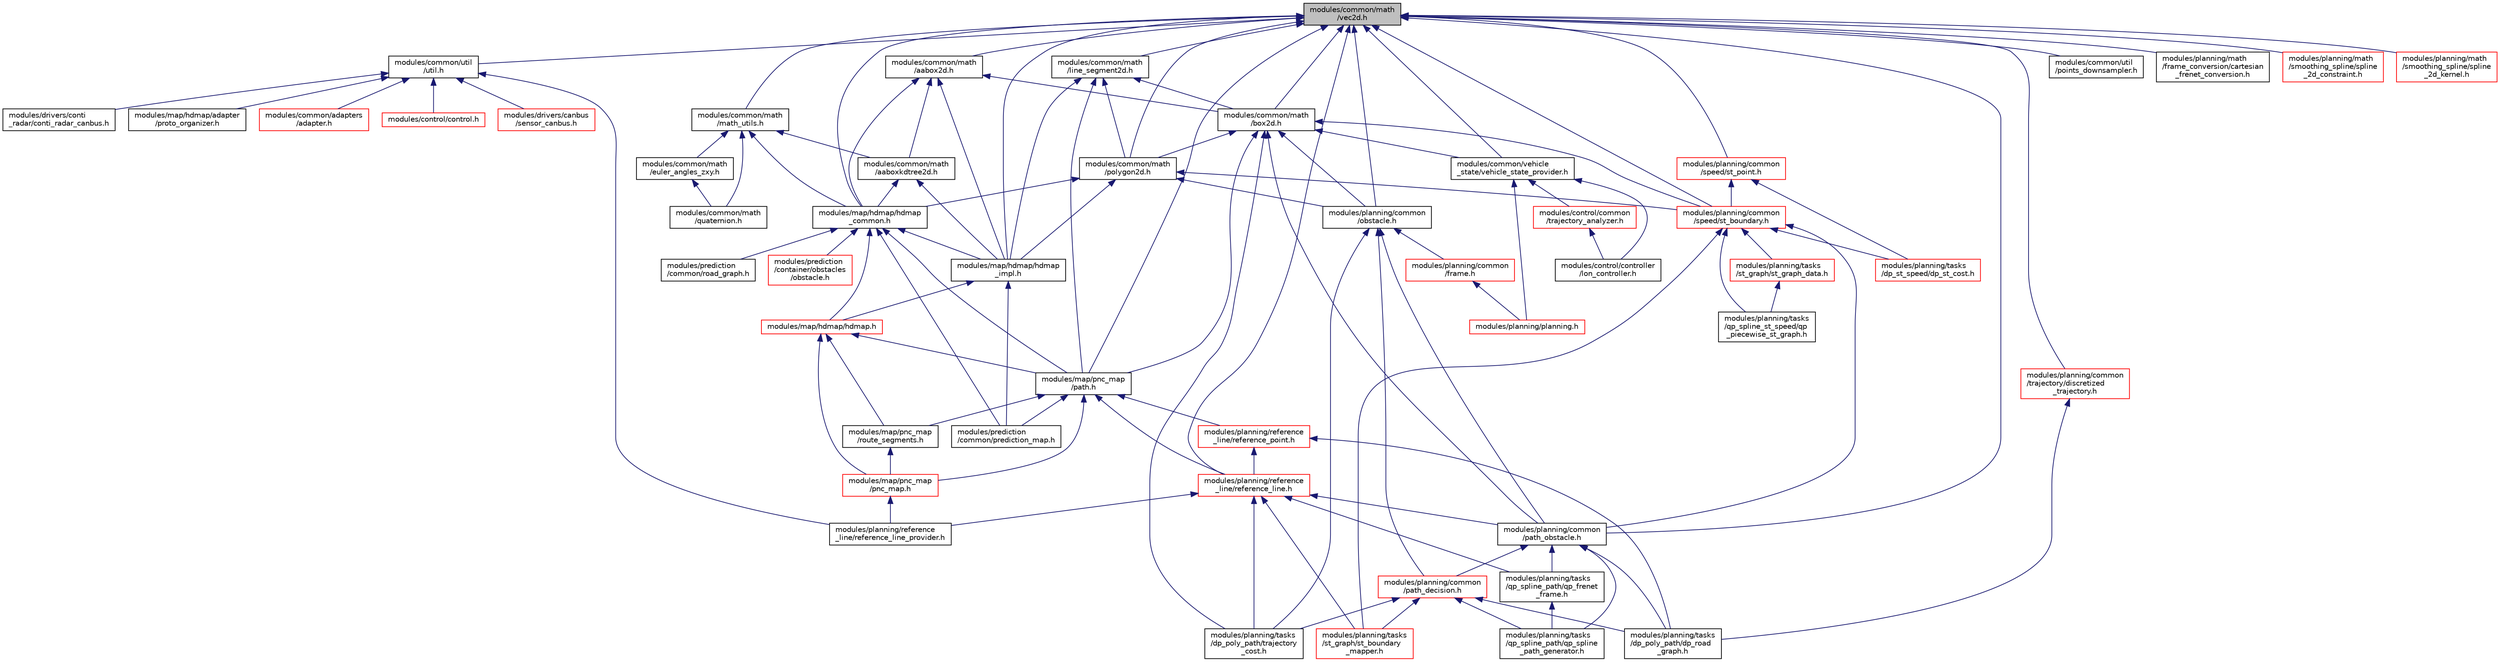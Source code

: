 digraph "modules/common/math/vec2d.h"
{
  edge [fontname="Helvetica",fontsize="10",labelfontname="Helvetica",labelfontsize="10"];
  node [fontname="Helvetica",fontsize="10",shape=record];
  Node1 [label="modules/common/math\l/vec2d.h",height=0.2,width=0.4,color="black", fillcolor="grey75", style="filled" fontcolor="black"];
  Node1 -> Node2 [dir="back",color="midnightblue",fontsize="10",style="solid",fontname="Helvetica"];
  Node2 [label="modules/common/util\l/util.h",height=0.2,width=0.4,color="black", fillcolor="white", style="filled",URL="$common_2util_2util_8h.html",tooltip="Some util functions. "];
  Node2 -> Node3 [dir="back",color="midnightblue",fontsize="10",style="solid",fontname="Helvetica"];
  Node3 [label="modules/common/adapters\l/adapter.h",height=0.2,width=0.4,color="red", fillcolor="white", style="filled",URL="$adapter_8h.html"];
  Node2 -> Node4 [dir="back",color="midnightblue",fontsize="10",style="solid",fontname="Helvetica"];
  Node4 [label="modules/control/control.h",height=0.2,width=0.4,color="red", fillcolor="white", style="filled",URL="$control_8h.html"];
  Node2 -> Node5 [dir="back",color="midnightblue",fontsize="10",style="solid",fontname="Helvetica"];
  Node5 [label="modules/drivers/canbus\l/sensor_canbus.h",height=0.2,width=0.4,color="red", fillcolor="white", style="filled",URL="$sensor__canbus_8h.html"];
  Node2 -> Node6 [dir="back",color="midnightblue",fontsize="10",style="solid",fontname="Helvetica"];
  Node6 [label="modules/drivers/conti\l_radar/conti_radar_canbus.h",height=0.2,width=0.4,color="black", fillcolor="white", style="filled",URL="$conti__radar__canbus_8h.html"];
  Node2 -> Node7 [dir="back",color="midnightblue",fontsize="10",style="solid",fontname="Helvetica"];
  Node7 [label="modules/map/hdmap/adapter\l/proto_organizer.h",height=0.2,width=0.4,color="black", fillcolor="white", style="filled",URL="$proto__organizer_8h.html"];
  Node2 -> Node8 [dir="back",color="midnightblue",fontsize="10",style="solid",fontname="Helvetica"];
  Node8 [label="modules/planning/reference\l_line/reference_line_provider.h",height=0.2,width=0.4,color="black", fillcolor="white", style="filled",URL="$reference__line__provider_8h.html",tooltip="Declaration of the class ReferenceLineProvider. "];
  Node1 -> Node9 [dir="back",color="midnightblue",fontsize="10",style="solid",fontname="Helvetica"];
  Node9 [label="modules/common/math\l/aabox2d.h",height=0.2,width=0.4,color="black", fillcolor="white", style="filled",URL="$aabox2d_8h.html",tooltip="Defines the AABox2d class. "];
  Node9 -> Node10 [dir="back",color="midnightblue",fontsize="10",style="solid",fontname="Helvetica"];
  Node10 [label="modules/common/math\l/aaboxkdtree2d.h",height=0.2,width=0.4,color="black", fillcolor="white", style="filled",URL="$aaboxkdtree2d_8h.html",tooltip="Defines the templated AABoxKDTree2dNode class. "];
  Node10 -> Node11 [dir="back",color="midnightblue",fontsize="10",style="solid",fontname="Helvetica"];
  Node11 [label="modules/map/hdmap/hdmap\l_common.h",height=0.2,width=0.4,color="black", fillcolor="white", style="filled",URL="$hdmap__common_8h.html"];
  Node11 -> Node12 [dir="back",color="midnightblue",fontsize="10",style="solid",fontname="Helvetica"];
  Node12 [label="modules/map/hdmap/hdmap.h",height=0.2,width=0.4,color="red", fillcolor="white", style="filled",URL="$hdmap_8h.html"];
  Node12 -> Node13 [dir="back",color="midnightblue",fontsize="10",style="solid",fontname="Helvetica"];
  Node13 [label="modules/map/pnc_map\l/pnc_map.h",height=0.2,width=0.4,color="red", fillcolor="white", style="filled",URL="$pnc__map_8h.html"];
  Node13 -> Node8 [dir="back",color="midnightblue",fontsize="10",style="solid",fontname="Helvetica"];
  Node12 -> Node14 [dir="back",color="midnightblue",fontsize="10",style="solid",fontname="Helvetica"];
  Node14 [label="modules/map/pnc_map\l/path.h",height=0.2,width=0.4,color="black", fillcolor="white", style="filled",URL="$path_8h.html"];
  Node14 -> Node13 [dir="back",color="midnightblue",fontsize="10",style="solid",fontname="Helvetica"];
  Node14 -> Node15 [dir="back",color="midnightblue",fontsize="10",style="solid",fontname="Helvetica"];
  Node15 [label="modules/map/pnc_map\l/route_segments.h",height=0.2,width=0.4,color="black", fillcolor="white", style="filled",URL="$route__segments_8h.html"];
  Node15 -> Node13 [dir="back",color="midnightblue",fontsize="10",style="solid",fontname="Helvetica"];
  Node14 -> Node16 [dir="back",color="midnightblue",fontsize="10",style="solid",fontname="Helvetica"];
  Node16 [label="modules/planning/reference\l_line/reference_line.h",height=0.2,width=0.4,color="red", fillcolor="white", style="filled",URL="$reference__line_8h.html"];
  Node16 -> Node17 [dir="back",color="midnightblue",fontsize="10",style="solid",fontname="Helvetica"];
  Node17 [label="modules/planning/common\l/path_obstacle.h",height=0.2,width=0.4,color="black", fillcolor="white", style="filled",URL="$path__obstacle_8h.html"];
  Node17 -> Node18 [dir="back",color="midnightblue",fontsize="10",style="solid",fontname="Helvetica"];
  Node18 [label="modules/planning/common\l/path_decision.h",height=0.2,width=0.4,color="red", fillcolor="white", style="filled",URL="$path__decision_8h.html"];
  Node18 -> Node19 [dir="back",color="midnightblue",fontsize="10",style="solid",fontname="Helvetica"];
  Node19 [label="modules/planning/tasks\l/dp_poly_path/dp_road\l_graph.h",height=0.2,width=0.4,color="black", fillcolor="white", style="filled",URL="$dp__road__graph_8h.html"];
  Node18 -> Node20 [dir="back",color="midnightblue",fontsize="10",style="solid",fontname="Helvetica"];
  Node20 [label="modules/planning/tasks\l/dp_poly_path/trajectory\l_cost.h",height=0.2,width=0.4,color="black", fillcolor="white", style="filled",URL="$trajectory__cost_8h.html"];
  Node18 -> Node21 [dir="back",color="midnightblue",fontsize="10",style="solid",fontname="Helvetica"];
  Node21 [label="modules/planning/tasks\l/st_graph/st_boundary\l_mapper.h",height=0.2,width=0.4,color="red", fillcolor="white", style="filled",URL="$st__boundary__mapper_8h.html"];
  Node18 -> Node22 [dir="back",color="midnightblue",fontsize="10",style="solid",fontname="Helvetica"];
  Node22 [label="modules/planning/tasks\l/qp_spline_path/qp_spline\l_path_generator.h",height=0.2,width=0.4,color="black", fillcolor="white", style="filled",URL="$qp__spline__path__generator_8h.html"];
  Node17 -> Node19 [dir="back",color="midnightblue",fontsize="10",style="solid",fontname="Helvetica"];
  Node17 -> Node23 [dir="back",color="midnightblue",fontsize="10",style="solid",fontname="Helvetica"];
  Node23 [label="modules/planning/tasks\l/qp_spline_path/qp_frenet\l_frame.h",height=0.2,width=0.4,color="black", fillcolor="white", style="filled",URL="$qp__frenet__frame_8h.html",tooltip=": natural coordinate system "];
  Node23 -> Node22 [dir="back",color="midnightblue",fontsize="10",style="solid",fontname="Helvetica"];
  Node17 -> Node22 [dir="back",color="midnightblue",fontsize="10",style="solid",fontname="Helvetica"];
  Node16 -> Node8 [dir="back",color="midnightblue",fontsize="10",style="solid",fontname="Helvetica"];
  Node16 -> Node20 [dir="back",color="midnightblue",fontsize="10",style="solid",fontname="Helvetica"];
  Node16 -> Node21 [dir="back",color="midnightblue",fontsize="10",style="solid",fontname="Helvetica"];
  Node16 -> Node23 [dir="back",color="midnightblue",fontsize="10",style="solid",fontname="Helvetica"];
  Node14 -> Node24 [dir="back",color="midnightblue",fontsize="10",style="solid",fontname="Helvetica"];
  Node24 [label="modules/planning/reference\l_line/reference_point.h",height=0.2,width=0.4,color="red", fillcolor="white", style="filled",URL="$reference__point_8h.html"];
  Node24 -> Node16 [dir="back",color="midnightblue",fontsize="10",style="solid",fontname="Helvetica"];
  Node24 -> Node19 [dir="back",color="midnightblue",fontsize="10",style="solid",fontname="Helvetica"];
  Node14 -> Node25 [dir="back",color="midnightblue",fontsize="10",style="solid",fontname="Helvetica"];
  Node25 [label="modules/prediction\l/common/prediction_map.h",height=0.2,width=0.4,color="black", fillcolor="white", style="filled",URL="$prediction__map_8h.html"];
  Node12 -> Node15 [dir="back",color="midnightblue",fontsize="10",style="solid",fontname="Helvetica"];
  Node11 -> Node26 [dir="back",color="midnightblue",fontsize="10",style="solid",fontname="Helvetica"];
  Node26 [label="modules/map/hdmap/hdmap\l_impl.h",height=0.2,width=0.4,color="black", fillcolor="white", style="filled",URL="$hdmap__impl_8h.html"];
  Node26 -> Node12 [dir="back",color="midnightblue",fontsize="10",style="solid",fontname="Helvetica"];
  Node26 -> Node25 [dir="back",color="midnightblue",fontsize="10",style="solid",fontname="Helvetica"];
  Node11 -> Node14 [dir="back",color="midnightblue",fontsize="10",style="solid",fontname="Helvetica"];
  Node11 -> Node25 [dir="back",color="midnightblue",fontsize="10",style="solid",fontname="Helvetica"];
  Node11 -> Node27 [dir="back",color="midnightblue",fontsize="10",style="solid",fontname="Helvetica"];
  Node27 [label="modules/prediction\l/common/road_graph.h",height=0.2,width=0.4,color="black", fillcolor="white", style="filled",URL="$road__graph_8h.html"];
  Node11 -> Node28 [dir="back",color="midnightblue",fontsize="10",style="solid",fontname="Helvetica"];
  Node28 [label="modules/prediction\l/container/obstacles\l/obstacle.h",height=0.2,width=0.4,color="red", fillcolor="white", style="filled",URL="$prediction_2container_2obstacles_2obstacle_8h.html",tooltip="Obstacle. "];
  Node10 -> Node26 [dir="back",color="midnightblue",fontsize="10",style="solid",fontname="Helvetica"];
  Node9 -> Node29 [dir="back",color="midnightblue",fontsize="10",style="solid",fontname="Helvetica"];
  Node29 [label="modules/common/math\l/box2d.h",height=0.2,width=0.4,color="black", fillcolor="white", style="filled",URL="$box2d_8h.html",tooltip="The class of Box2d. Here, the x/y axes are respectively Forward/Left, as opposed to what happens in e..."];
  Node29 -> Node30 [dir="back",color="midnightblue",fontsize="10",style="solid",fontname="Helvetica"];
  Node30 [label="modules/common/math\l/polygon2d.h",height=0.2,width=0.4,color="black", fillcolor="white", style="filled",URL="$polygon2d_8h.html",tooltip="Define the Polygon2d class. "];
  Node30 -> Node11 [dir="back",color="midnightblue",fontsize="10",style="solid",fontname="Helvetica"];
  Node30 -> Node26 [dir="back",color="midnightblue",fontsize="10",style="solid",fontname="Helvetica"];
  Node30 -> Node31 [dir="back",color="midnightblue",fontsize="10",style="solid",fontname="Helvetica"];
  Node31 [label="modules/planning/common\l/obstacle.h",height=0.2,width=0.4,color="black", fillcolor="white", style="filled",URL="$planning_2common_2obstacle_8h.html"];
  Node31 -> Node18 [dir="back",color="midnightblue",fontsize="10",style="solid",fontname="Helvetica"];
  Node31 -> Node17 [dir="back",color="midnightblue",fontsize="10",style="solid",fontname="Helvetica"];
  Node31 -> Node32 [dir="back",color="midnightblue",fontsize="10",style="solid",fontname="Helvetica"];
  Node32 [label="modules/planning/common\l/frame.h",height=0.2,width=0.4,color="red", fillcolor="white", style="filled",URL="$frame_8h.html"];
  Node32 -> Node33 [dir="back",color="midnightblue",fontsize="10",style="solid",fontname="Helvetica"];
  Node33 [label="modules/planning/planning.h",height=0.2,width=0.4,color="red", fillcolor="white", style="filled",URL="$planning_8h.html"];
  Node31 -> Node20 [dir="back",color="midnightblue",fontsize="10",style="solid",fontname="Helvetica"];
  Node30 -> Node34 [dir="back",color="midnightblue",fontsize="10",style="solid",fontname="Helvetica"];
  Node34 [label="modules/planning/common\l/speed/st_boundary.h",height=0.2,width=0.4,color="red", fillcolor="white", style="filled",URL="$st__boundary_8h.html"];
  Node34 -> Node17 [dir="back",color="midnightblue",fontsize="10",style="solid",fontname="Helvetica"];
  Node34 -> Node35 [dir="back",color="midnightblue",fontsize="10",style="solid",fontname="Helvetica"];
  Node35 [label="modules/planning/tasks\l/dp_st_speed/dp_st_cost.h",height=0.2,width=0.4,color="red", fillcolor="white", style="filled",URL="$dp__st__cost_8h.html"];
  Node34 -> Node36 [dir="back",color="midnightblue",fontsize="10",style="solid",fontname="Helvetica"];
  Node36 [label="modules/planning/tasks\l/st_graph/st_graph_data.h",height=0.2,width=0.4,color="red", fillcolor="white", style="filled",URL="$st__graph__data_8h.html",tooltip=": data with map info and obstacle info "];
  Node36 -> Node37 [dir="back",color="midnightblue",fontsize="10",style="solid",fontname="Helvetica"];
  Node37 [label="modules/planning/tasks\l/qp_spline_st_speed/qp\l_piecewise_st_graph.h",height=0.2,width=0.4,color="black", fillcolor="white", style="filled",URL="$qp__piecewise__st__graph_8h.html"];
  Node34 -> Node21 [dir="back",color="midnightblue",fontsize="10",style="solid",fontname="Helvetica"];
  Node34 -> Node37 [dir="back",color="midnightblue",fontsize="10",style="solid",fontname="Helvetica"];
  Node29 -> Node38 [dir="back",color="midnightblue",fontsize="10",style="solid",fontname="Helvetica"];
  Node38 [label="modules/common/vehicle\l_state/vehicle_state_provider.h",height=0.2,width=0.4,color="black", fillcolor="white", style="filled",URL="$vehicle__state__provider_8h.html"];
  Node38 -> Node39 [dir="back",color="midnightblue",fontsize="10",style="solid",fontname="Helvetica"];
  Node39 [label="modules/control/common\l/trajectory_analyzer.h",height=0.2,width=0.4,color="red", fillcolor="white", style="filled",URL="$trajectory__analyzer_8h.html",tooltip="Defines the TrajectoryAnalyzer class. "];
  Node39 -> Node40 [dir="back",color="midnightblue",fontsize="10",style="solid",fontname="Helvetica"];
  Node40 [label="modules/control/controller\l/lon_controller.h",height=0.2,width=0.4,color="black", fillcolor="white", style="filled",URL="$lon__controller_8h.html",tooltip="Defines the LonController class. "];
  Node38 -> Node40 [dir="back",color="midnightblue",fontsize="10",style="solid",fontname="Helvetica"];
  Node38 -> Node33 [dir="back",color="midnightblue",fontsize="10",style="solid",fontname="Helvetica"];
  Node29 -> Node14 [dir="back",color="midnightblue",fontsize="10",style="solid",fontname="Helvetica"];
  Node29 -> Node31 [dir="back",color="midnightblue",fontsize="10",style="solid",fontname="Helvetica"];
  Node29 -> Node17 [dir="back",color="midnightblue",fontsize="10",style="solid",fontname="Helvetica"];
  Node29 -> Node34 [dir="back",color="midnightblue",fontsize="10",style="solid",fontname="Helvetica"];
  Node29 -> Node20 [dir="back",color="midnightblue",fontsize="10",style="solid",fontname="Helvetica"];
  Node9 -> Node11 [dir="back",color="midnightblue",fontsize="10",style="solid",fontname="Helvetica"];
  Node9 -> Node26 [dir="back",color="midnightblue",fontsize="10",style="solid",fontname="Helvetica"];
  Node1 -> Node41 [dir="back",color="midnightblue",fontsize="10",style="solid",fontname="Helvetica"];
  Node41 [label="modules/common/math\l/math_utils.h",height=0.2,width=0.4,color="black", fillcolor="white", style="filled",URL="$math__utils_8h.html",tooltip="Math-related util functions. "];
  Node41 -> Node10 [dir="back",color="midnightblue",fontsize="10",style="solid",fontname="Helvetica"];
  Node41 -> Node42 [dir="back",color="midnightblue",fontsize="10",style="solid",fontname="Helvetica"];
  Node42 [label="modules/common/math\l/euler_angles_zxy.h",height=0.2,width=0.4,color="black", fillcolor="white", style="filled",URL="$euler__angles__zxy_8h.html",tooltip="Defines the EulerAnglesZXY class. "];
  Node42 -> Node43 [dir="back",color="midnightblue",fontsize="10",style="solid",fontname="Helvetica"];
  Node43 [label="modules/common/math\l/quaternion.h",height=0.2,width=0.4,color="black", fillcolor="white", style="filled",URL="$quaternion_8h.html",tooltip="Contains a number of helper functions related to quaternions. The reader should refer to euler_angles..."];
  Node41 -> Node43 [dir="back",color="midnightblue",fontsize="10",style="solid",fontname="Helvetica"];
  Node41 -> Node11 [dir="back",color="midnightblue",fontsize="10",style="solid",fontname="Helvetica"];
  Node1 -> Node44 [dir="back",color="midnightblue",fontsize="10",style="solid",fontname="Helvetica"];
  Node44 [label="modules/common/math\l/line_segment2d.h",height=0.2,width=0.4,color="black", fillcolor="white", style="filled",URL="$line__segment2d_8h.html",tooltip="Define the LineSegment2d class. "];
  Node44 -> Node29 [dir="back",color="midnightblue",fontsize="10",style="solid",fontname="Helvetica"];
  Node44 -> Node30 [dir="back",color="midnightblue",fontsize="10",style="solid",fontname="Helvetica"];
  Node44 -> Node26 [dir="back",color="midnightblue",fontsize="10",style="solid",fontname="Helvetica"];
  Node44 -> Node14 [dir="back",color="midnightblue",fontsize="10",style="solid",fontname="Helvetica"];
  Node1 -> Node29 [dir="back",color="midnightblue",fontsize="10",style="solid",fontname="Helvetica"];
  Node1 -> Node30 [dir="back",color="midnightblue",fontsize="10",style="solid",fontname="Helvetica"];
  Node1 -> Node45 [dir="back",color="midnightblue",fontsize="10",style="solid",fontname="Helvetica"];
  Node45 [label="modules/common/util\l/points_downsampler.h",height=0.2,width=0.4,color="black", fillcolor="white", style="filled",URL="$points__downsampler_8h.html"];
  Node1 -> Node38 [dir="back",color="midnightblue",fontsize="10",style="solid",fontname="Helvetica"];
  Node1 -> Node11 [dir="back",color="midnightblue",fontsize="10",style="solid",fontname="Helvetica"];
  Node1 -> Node26 [dir="back",color="midnightblue",fontsize="10",style="solid",fontname="Helvetica"];
  Node1 -> Node14 [dir="back",color="midnightblue",fontsize="10",style="solid",fontname="Helvetica"];
  Node1 -> Node31 [dir="back",color="midnightblue",fontsize="10",style="solid",fontname="Helvetica"];
  Node1 -> Node17 [dir="back",color="midnightblue",fontsize="10",style="solid",fontname="Helvetica"];
  Node1 -> Node34 [dir="back",color="midnightblue",fontsize="10",style="solid",fontname="Helvetica"];
  Node1 -> Node46 [dir="back",color="midnightblue",fontsize="10",style="solid",fontname="Helvetica"];
  Node46 [label="modules/planning/common\l/speed/st_point.h",height=0.2,width=0.4,color="red", fillcolor="white", style="filled",URL="$st__point_8h.html"];
  Node46 -> Node34 [dir="back",color="midnightblue",fontsize="10",style="solid",fontname="Helvetica"];
  Node46 -> Node35 [dir="back",color="midnightblue",fontsize="10",style="solid",fontname="Helvetica"];
  Node1 -> Node16 [dir="back",color="midnightblue",fontsize="10",style="solid",fontname="Helvetica"];
  Node1 -> Node47 [dir="back",color="midnightblue",fontsize="10",style="solid",fontname="Helvetica"];
  Node47 [label="modules/planning/common\l/trajectory/discretized\l_trajectory.h",height=0.2,width=0.4,color="red", fillcolor="white", style="filled",URL="$discretized__trajectory_8h.html"];
  Node47 -> Node19 [dir="back",color="midnightblue",fontsize="10",style="solid",fontname="Helvetica"];
  Node1 -> Node48 [dir="back",color="midnightblue",fontsize="10",style="solid",fontname="Helvetica"];
  Node48 [label="modules/planning/math\l/frame_conversion/cartesian\l_frenet_conversion.h",height=0.2,width=0.4,color="black", fillcolor="white", style="filled",URL="$cartesian__frenet__conversion_8h.html"];
  Node1 -> Node49 [dir="back",color="midnightblue",fontsize="10",style="solid",fontname="Helvetica"];
  Node49 [label="modules/planning/math\l/smoothing_spline/spline\l_2d_constraint.h",height=0.2,width=0.4,color="red", fillcolor="white", style="filled",URL="$spline__2d__constraint_8h.html"];
  Node1 -> Node50 [dir="back",color="midnightblue",fontsize="10",style="solid",fontname="Helvetica"];
  Node50 [label="modules/planning/math\l/smoothing_spline/spline\l_2d_kernel.h",height=0.2,width=0.4,color="red", fillcolor="white", style="filled",URL="$spline__2d__kernel_8h.html"];
}
